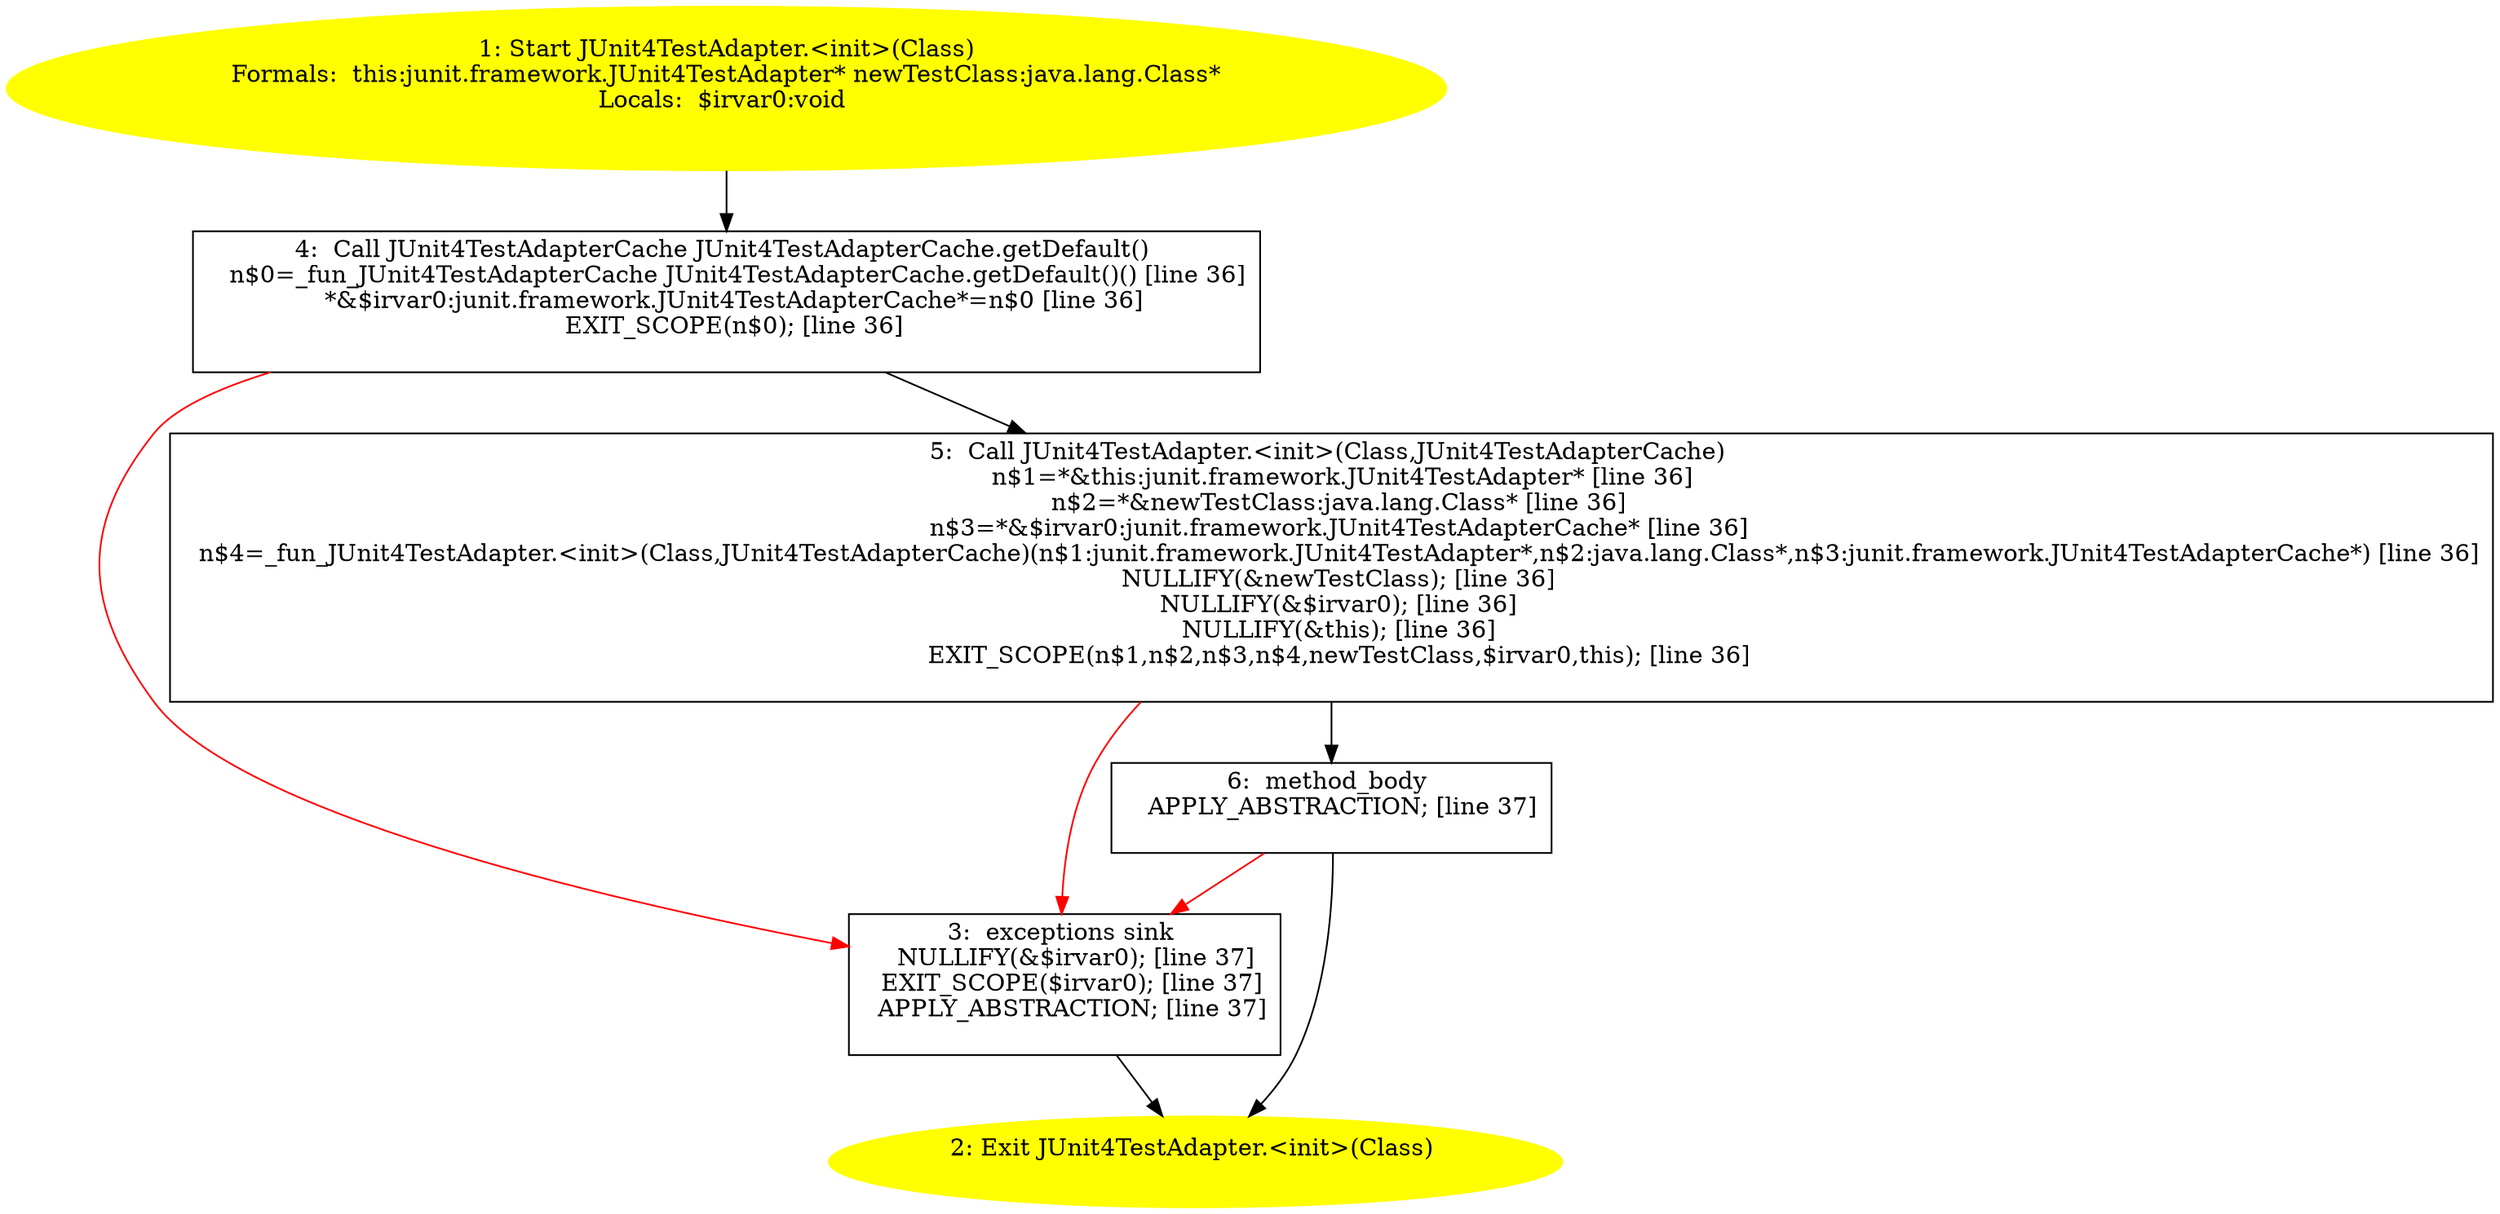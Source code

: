 /* @generated */
digraph cfg {
"junit.framework.JUnit4TestAdapter.<init>(java.lang.Class).997744c375544b6699af9c3bdf79df6e_1" [label="1: Start JUnit4TestAdapter.<init>(Class)\nFormals:  this:junit.framework.JUnit4TestAdapter* newTestClass:java.lang.Class*\nLocals:  $irvar0:void \n  " color=yellow style=filled]
	

	 "junit.framework.JUnit4TestAdapter.<init>(java.lang.Class).997744c375544b6699af9c3bdf79df6e_1" -> "junit.framework.JUnit4TestAdapter.<init>(java.lang.Class).997744c375544b6699af9c3bdf79df6e_4" ;
"junit.framework.JUnit4TestAdapter.<init>(java.lang.Class).997744c375544b6699af9c3bdf79df6e_2" [label="2: Exit JUnit4TestAdapter.<init>(Class) \n  " color=yellow style=filled]
	

"junit.framework.JUnit4TestAdapter.<init>(java.lang.Class).997744c375544b6699af9c3bdf79df6e_3" [label="3:  exceptions sink \n   NULLIFY(&$irvar0); [line 37]\n  EXIT_SCOPE($irvar0); [line 37]\n  APPLY_ABSTRACTION; [line 37]\n " shape="box"]
	

	 "junit.framework.JUnit4TestAdapter.<init>(java.lang.Class).997744c375544b6699af9c3bdf79df6e_3" -> "junit.framework.JUnit4TestAdapter.<init>(java.lang.Class).997744c375544b6699af9c3bdf79df6e_2" ;
"junit.framework.JUnit4TestAdapter.<init>(java.lang.Class).997744c375544b6699af9c3bdf79df6e_4" [label="4:  Call JUnit4TestAdapterCache JUnit4TestAdapterCache.getDefault() \n   n$0=_fun_JUnit4TestAdapterCache JUnit4TestAdapterCache.getDefault()() [line 36]\n  *&$irvar0:junit.framework.JUnit4TestAdapterCache*=n$0 [line 36]\n  EXIT_SCOPE(n$0); [line 36]\n " shape="box"]
	

	 "junit.framework.JUnit4TestAdapter.<init>(java.lang.Class).997744c375544b6699af9c3bdf79df6e_4" -> "junit.framework.JUnit4TestAdapter.<init>(java.lang.Class).997744c375544b6699af9c3bdf79df6e_5" ;
	 "junit.framework.JUnit4TestAdapter.<init>(java.lang.Class).997744c375544b6699af9c3bdf79df6e_4" -> "junit.framework.JUnit4TestAdapter.<init>(java.lang.Class).997744c375544b6699af9c3bdf79df6e_3" [color="red" ];
"junit.framework.JUnit4TestAdapter.<init>(java.lang.Class).997744c375544b6699af9c3bdf79df6e_5" [label="5:  Call JUnit4TestAdapter.<init>(Class,JUnit4TestAdapterCache) \n   n$1=*&this:junit.framework.JUnit4TestAdapter* [line 36]\n  n$2=*&newTestClass:java.lang.Class* [line 36]\n  n$3=*&$irvar0:junit.framework.JUnit4TestAdapterCache* [line 36]\n  n$4=_fun_JUnit4TestAdapter.<init>(Class,JUnit4TestAdapterCache)(n$1:junit.framework.JUnit4TestAdapter*,n$2:java.lang.Class*,n$3:junit.framework.JUnit4TestAdapterCache*) [line 36]\n  NULLIFY(&newTestClass); [line 36]\n  NULLIFY(&$irvar0); [line 36]\n  NULLIFY(&this); [line 36]\n  EXIT_SCOPE(n$1,n$2,n$3,n$4,newTestClass,$irvar0,this); [line 36]\n " shape="box"]
	

	 "junit.framework.JUnit4TestAdapter.<init>(java.lang.Class).997744c375544b6699af9c3bdf79df6e_5" -> "junit.framework.JUnit4TestAdapter.<init>(java.lang.Class).997744c375544b6699af9c3bdf79df6e_6" ;
	 "junit.framework.JUnit4TestAdapter.<init>(java.lang.Class).997744c375544b6699af9c3bdf79df6e_5" -> "junit.framework.JUnit4TestAdapter.<init>(java.lang.Class).997744c375544b6699af9c3bdf79df6e_3" [color="red" ];
"junit.framework.JUnit4TestAdapter.<init>(java.lang.Class).997744c375544b6699af9c3bdf79df6e_6" [label="6:  method_body \n   APPLY_ABSTRACTION; [line 37]\n " shape="box"]
	

	 "junit.framework.JUnit4TestAdapter.<init>(java.lang.Class).997744c375544b6699af9c3bdf79df6e_6" -> "junit.framework.JUnit4TestAdapter.<init>(java.lang.Class).997744c375544b6699af9c3bdf79df6e_2" ;
	 "junit.framework.JUnit4TestAdapter.<init>(java.lang.Class).997744c375544b6699af9c3bdf79df6e_6" -> "junit.framework.JUnit4TestAdapter.<init>(java.lang.Class).997744c375544b6699af9c3bdf79df6e_3" [color="red" ];
}
